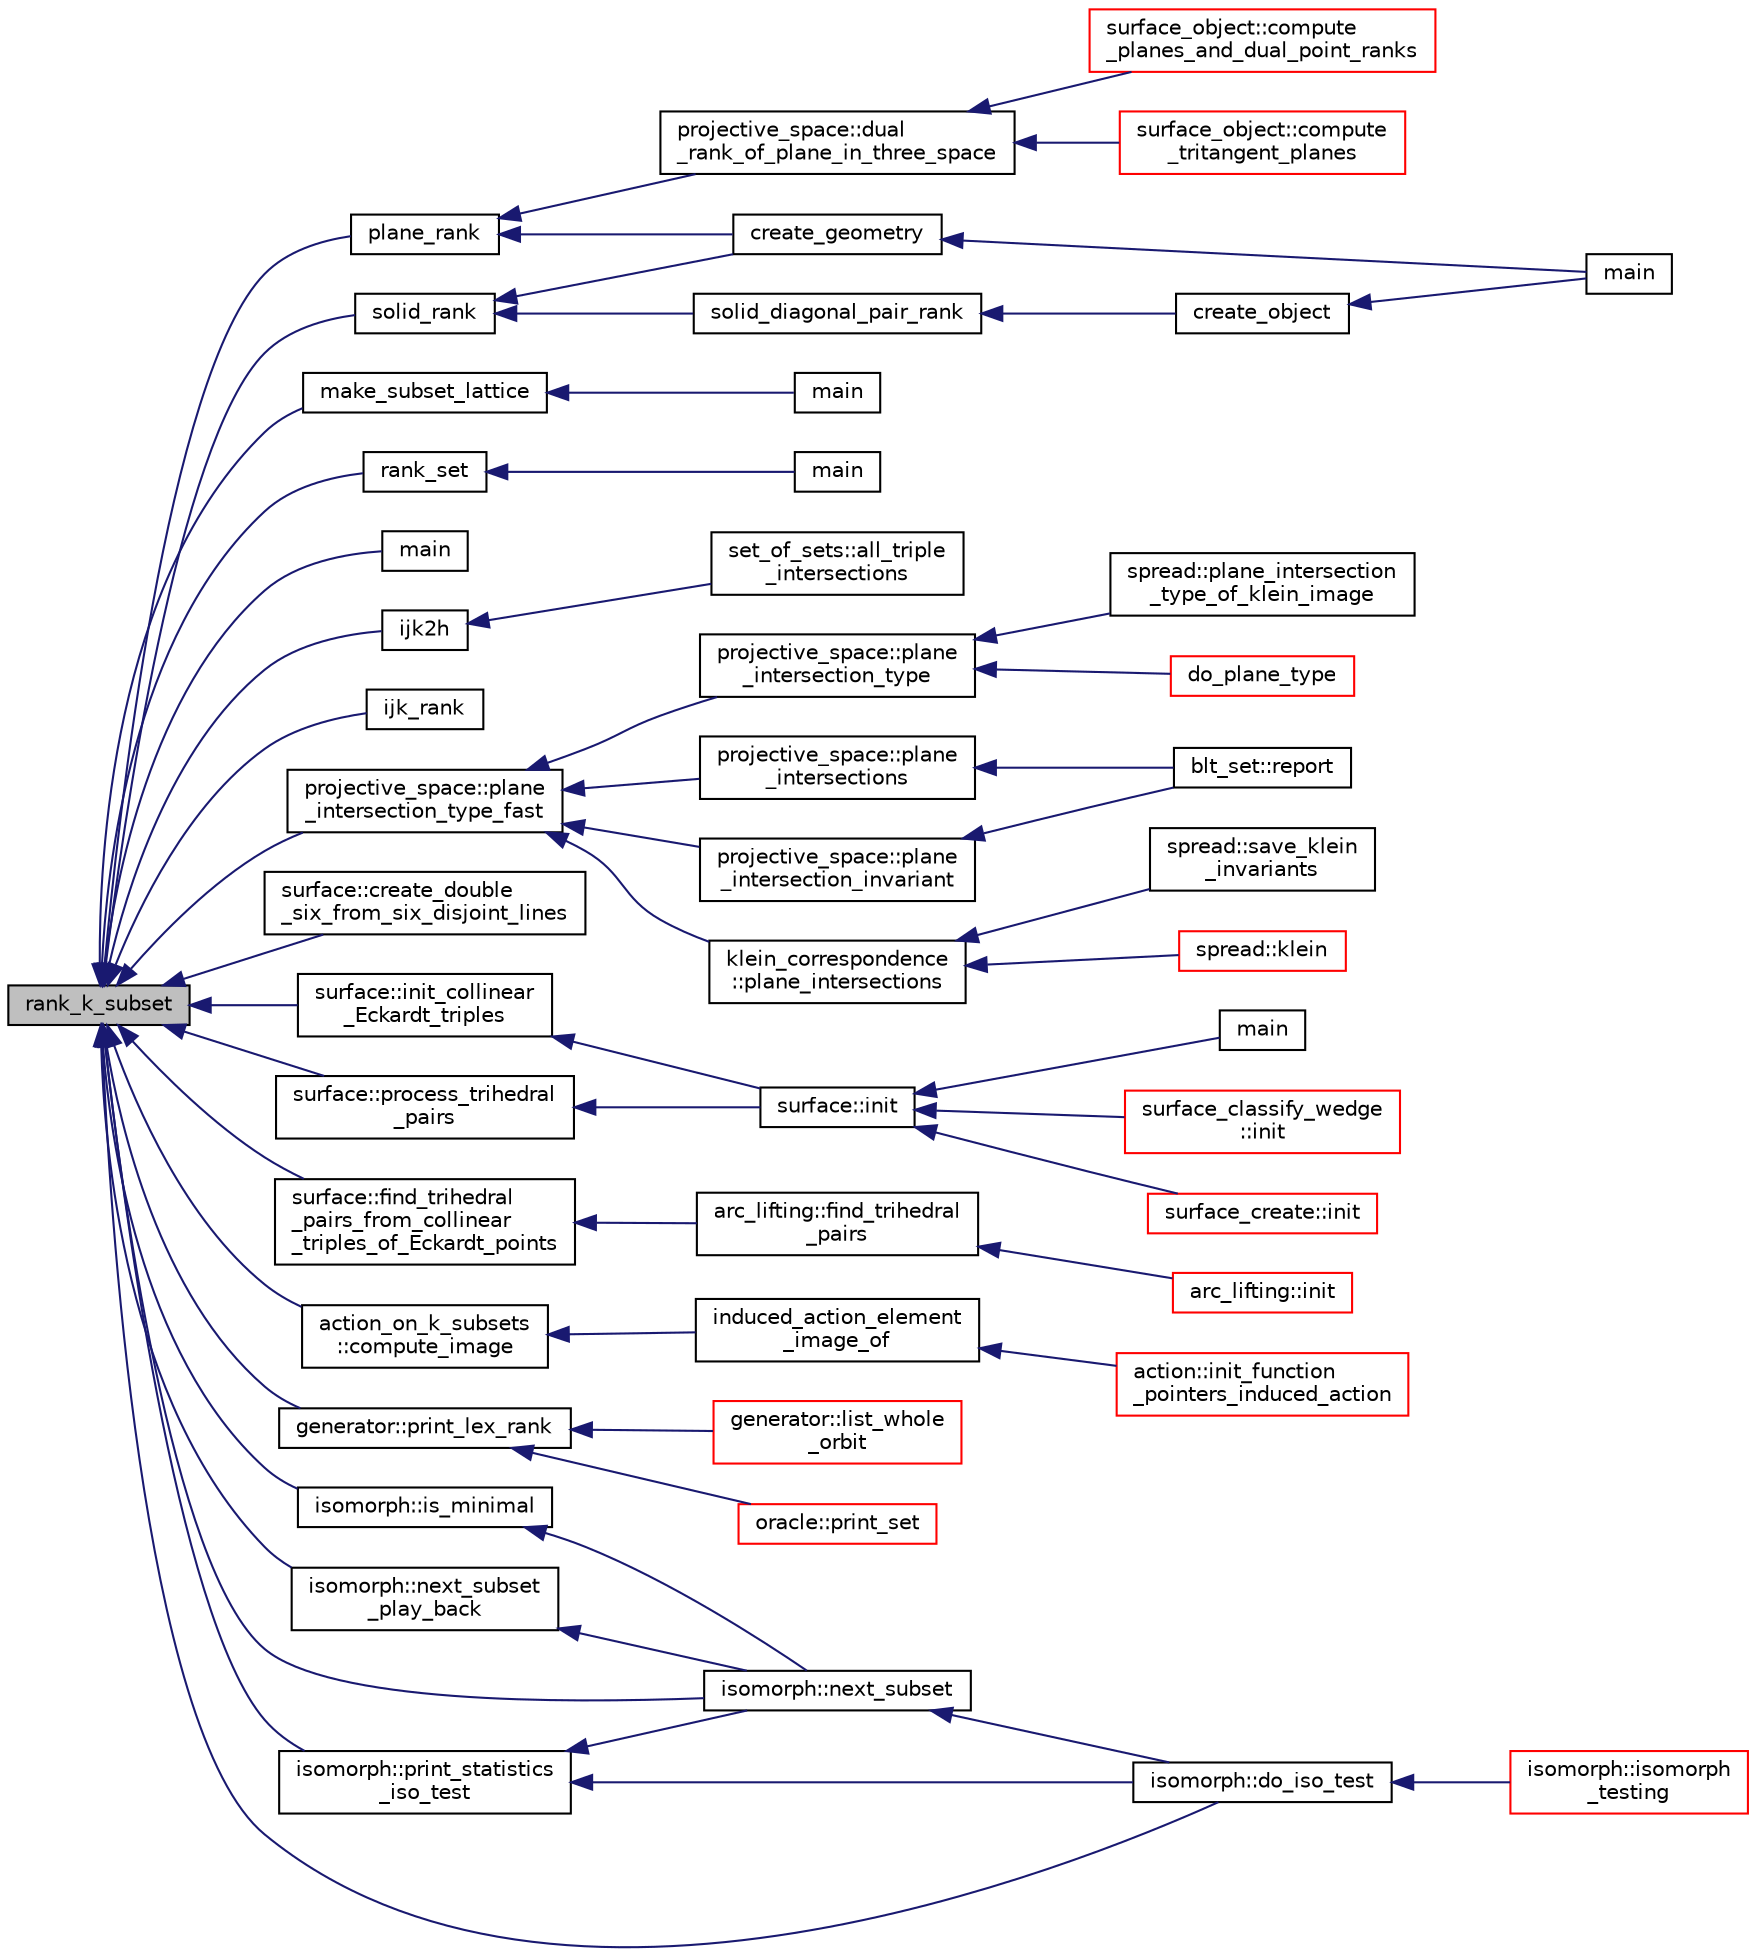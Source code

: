 digraph "rank_k_subset"
{
  edge [fontname="Helvetica",fontsize="10",labelfontname="Helvetica",labelfontsize="10"];
  node [fontname="Helvetica",fontsize="10",shape=record];
  rankdir="LR";
  Node3513 [label="rank_k_subset",height=0.2,width=0.4,color="black", fillcolor="grey75", style="filled", fontcolor="black"];
  Node3513 -> Node3514 [dir="back",color="midnightblue",fontsize="10",style="solid",fontname="Helvetica"];
  Node3514 [label="plane_rank",height=0.2,width=0.4,color="black", fillcolor="white", style="filled",URL="$de/d10/hamming_8_c.html#acfecf66be342ea15d6ee6117385e506e"];
  Node3514 -> Node3515 [dir="back",color="midnightblue",fontsize="10",style="solid",fontname="Helvetica"];
  Node3515 [label="create_geometry",height=0.2,width=0.4,color="black", fillcolor="white", style="filled",URL="$de/d10/hamming_8_c.html#abb255fb19bad84799f04dcf4ffddb57b"];
  Node3515 -> Node3516 [dir="back",color="midnightblue",fontsize="10",style="solid",fontname="Helvetica"];
  Node3516 [label="main",height=0.2,width=0.4,color="black", fillcolor="white", style="filled",URL="$de/d10/hamming_8_c.html#a3c04138a5bfe5d72780bb7e82a18e627"];
  Node3514 -> Node3517 [dir="back",color="midnightblue",fontsize="10",style="solid",fontname="Helvetica"];
  Node3517 [label="projective_space::dual\l_rank_of_plane_in_three_space",height=0.2,width=0.4,color="black", fillcolor="white", style="filled",URL="$d2/d17/classprojective__space.html#aec560e1265b1b700f47c369c4df07c7c"];
  Node3517 -> Node3518 [dir="back",color="midnightblue",fontsize="10",style="solid",fontname="Helvetica"];
  Node3518 [label="surface_object::compute\l_tritangent_planes",height=0.2,width=0.4,color="red", fillcolor="white", style="filled",URL="$df/df8/classsurface__object.html#ae6d924af993146400e0e484e41def0ab"];
  Node3517 -> Node3531 [dir="back",color="midnightblue",fontsize="10",style="solid",fontname="Helvetica"];
  Node3531 [label="surface_object::compute\l_planes_and_dual_point_ranks",height=0.2,width=0.4,color="red", fillcolor="white", style="filled",URL="$df/df8/classsurface__object.html#a76f0933eada8322819007fb8670db6ee"];
  Node3513 -> Node3532 [dir="back",color="midnightblue",fontsize="10",style="solid",fontname="Helvetica"];
  Node3532 [label="solid_rank",height=0.2,width=0.4,color="black", fillcolor="white", style="filled",URL="$de/d10/hamming_8_c.html#ab38ee82dcc42663cf6693b24cb65c823"];
  Node3532 -> Node3515 [dir="back",color="midnightblue",fontsize="10",style="solid",fontname="Helvetica"];
  Node3532 -> Node3533 [dir="back",color="midnightblue",fontsize="10",style="solid",fontname="Helvetica"];
  Node3533 [label="solid_diagonal_pair_rank",height=0.2,width=0.4,color="black", fillcolor="white", style="filled",URL="$de/d10/hamming_8_c.html#a2e8b2e1c3009d80a56f3b7ef448baccf"];
  Node3533 -> Node3534 [dir="back",color="midnightblue",fontsize="10",style="solid",fontname="Helvetica"];
  Node3534 [label="create_object",height=0.2,width=0.4,color="black", fillcolor="white", style="filled",URL="$de/d10/hamming_8_c.html#a290a0a0fa4965131997904ad9fe1840b"];
  Node3534 -> Node3516 [dir="back",color="midnightblue",fontsize="10",style="solid",fontname="Helvetica"];
  Node3513 -> Node3535 [dir="back",color="midnightblue",fontsize="10",style="solid",fontname="Helvetica"];
  Node3535 [label="make_subset_lattice",height=0.2,width=0.4,color="black", fillcolor="white", style="filled",URL="$da/d78/poset__of__subsets_8_c.html#a9dc920908674ae38d5c24d78f5566e34"];
  Node3535 -> Node3536 [dir="back",color="midnightblue",fontsize="10",style="solid",fontname="Helvetica"];
  Node3536 [label="main",height=0.2,width=0.4,color="black", fillcolor="white", style="filled",URL="$da/d78/poset__of__subsets_8_c.html#a3c04138a5bfe5d72780bb7e82a18e627"];
  Node3513 -> Node3537 [dir="back",color="midnightblue",fontsize="10",style="solid",fontname="Helvetica"];
  Node3537 [label="rank_set",height=0.2,width=0.4,color="black", fillcolor="white", style="filled",URL="$d5/d3f/test_8_c.html#a350aa48203a918c614ede2fc64837086"];
  Node3537 -> Node3538 [dir="back",color="midnightblue",fontsize="10",style="solid",fontname="Helvetica"];
  Node3538 [label="main",height=0.2,width=0.4,color="black", fillcolor="white", style="filled",URL="$d5/d3f/test_8_c.html#a3c04138a5bfe5d72780bb7e82a18e627"];
  Node3513 -> Node3539 [dir="back",color="midnightblue",fontsize="10",style="solid",fontname="Helvetica"];
  Node3539 [label="main",height=0.2,width=0.4,color="black", fillcolor="white", style="filled",URL="$d0/dfc/transpose_8_c.html#a217dbf8b442f20279ea00b898af96f52"];
  Node3513 -> Node3540 [dir="back",color="midnightblue",fontsize="10",style="solid",fontname="Helvetica"];
  Node3540 [label="ijk2h",height=0.2,width=0.4,color="black", fillcolor="white", style="filled",URL="$d2/d23/combinatorics_8h.html#a67822b1fdcfa29edee752c89841f9eca"];
  Node3540 -> Node3541 [dir="back",color="midnightblue",fontsize="10",style="solid",fontname="Helvetica"];
  Node3541 [label="set_of_sets::all_triple\l_intersections",height=0.2,width=0.4,color="black", fillcolor="white", style="filled",URL="$da/dd6/classset__of__sets.html#aec727ebd1a06dfa3307b07179770d4bf"];
  Node3513 -> Node3542 [dir="back",color="midnightblue",fontsize="10",style="solid",fontname="Helvetica"];
  Node3542 [label="ijk_rank",height=0.2,width=0.4,color="black", fillcolor="white", style="filled",URL="$d3/d00/inc__gen__global_8_c.html#a856dbf62fd4c610b34160fa60b87a40f"];
  Node3513 -> Node3543 [dir="back",color="midnightblue",fontsize="10",style="solid",fontname="Helvetica"];
  Node3543 [label="projective_space::plane\l_intersection_type_fast",height=0.2,width=0.4,color="black", fillcolor="white", style="filled",URL="$d2/d17/classprojective__space.html#ac67be7eb594ae22dc8f1e5235f341d2d"];
  Node3543 -> Node3544 [dir="back",color="midnightblue",fontsize="10",style="solid",fontname="Helvetica"];
  Node3544 [label="klein_correspondence\l::plane_intersections",height=0.2,width=0.4,color="black", fillcolor="white", style="filled",URL="$d7/d99/classklein__correspondence.html#a561aa0d3a66d19a10f9945561a5880b5"];
  Node3544 -> Node3545 [dir="back",color="midnightblue",fontsize="10",style="solid",fontname="Helvetica"];
  Node3545 [label="spread::save_klein\l_invariants",height=0.2,width=0.4,color="black", fillcolor="white", style="filled",URL="$da/dc1/classspread.html#af3b0d52e28dec3d6b495e79fcee88a29"];
  Node3544 -> Node3546 [dir="back",color="midnightblue",fontsize="10",style="solid",fontname="Helvetica"];
  Node3546 [label="spread::klein",height=0.2,width=0.4,color="red", fillcolor="white", style="filled",URL="$da/dc1/classspread.html#a5deb643e8dd301ca92d96d409e85c6aa"];
  Node3543 -> Node3549 [dir="back",color="midnightblue",fontsize="10",style="solid",fontname="Helvetica"];
  Node3549 [label="projective_space::plane\l_intersection_invariant",height=0.2,width=0.4,color="black", fillcolor="white", style="filled",URL="$d2/d17/classprojective__space.html#ae4ac1e0ff5c8c72ddb504b8931a43e79"];
  Node3549 -> Node3550 [dir="back",color="midnightblue",fontsize="10",style="solid",fontname="Helvetica"];
  Node3550 [label="blt_set::report",height=0.2,width=0.4,color="black", fillcolor="white", style="filled",URL="$d1/d3d/classblt__set.html#a6b19f88bd2b92ebfba7e7c362eb9065c"];
  Node3543 -> Node3551 [dir="back",color="midnightblue",fontsize="10",style="solid",fontname="Helvetica"];
  Node3551 [label="projective_space::plane\l_intersection_type",height=0.2,width=0.4,color="black", fillcolor="white", style="filled",URL="$d2/d17/classprojective__space.html#a56e1a6fec768ec2e052bf609872e229b"];
  Node3551 -> Node3552 [dir="back",color="midnightblue",fontsize="10",style="solid",fontname="Helvetica"];
  Node3552 [label="do_plane_type",height=0.2,width=0.4,color="red", fillcolor="white", style="filled",URL="$d4/d67/geometry_8h.html#a886f1d0c92a60be97721430f1b10b2ac"];
  Node3551 -> Node3554 [dir="back",color="midnightblue",fontsize="10",style="solid",fontname="Helvetica"];
  Node3554 [label="spread::plane_intersection\l_type_of_klein_image",height=0.2,width=0.4,color="black", fillcolor="white", style="filled",URL="$da/dc1/classspread.html#af24965c92b11f083efef562901770e17"];
  Node3543 -> Node3555 [dir="back",color="midnightblue",fontsize="10",style="solid",fontname="Helvetica"];
  Node3555 [label="projective_space::plane\l_intersections",height=0.2,width=0.4,color="black", fillcolor="white", style="filled",URL="$d2/d17/classprojective__space.html#a22f16785983fa60d7c91051e54cd7e7b"];
  Node3555 -> Node3550 [dir="back",color="midnightblue",fontsize="10",style="solid",fontname="Helvetica"];
  Node3513 -> Node3556 [dir="back",color="midnightblue",fontsize="10",style="solid",fontname="Helvetica"];
  Node3556 [label="surface::create_double\l_six_from_six_disjoint_lines",height=0.2,width=0.4,color="black", fillcolor="white", style="filled",URL="$d5/d88/classsurface.html#a4c44f0a33d709edee71537547880dd87"];
  Node3513 -> Node3557 [dir="back",color="midnightblue",fontsize="10",style="solid",fontname="Helvetica"];
  Node3557 [label="surface::process_trihedral\l_pairs",height=0.2,width=0.4,color="black", fillcolor="white", style="filled",URL="$d5/d88/classsurface.html#a94cd90088cd556805d058d0a72c2f372"];
  Node3557 -> Node3558 [dir="back",color="midnightblue",fontsize="10",style="solid",fontname="Helvetica"];
  Node3558 [label="surface::init",height=0.2,width=0.4,color="black", fillcolor="white", style="filled",URL="$d5/d88/classsurface.html#a90570b0ca6ab02988159f2c40cb27308"];
  Node3558 -> Node3525 [dir="back",color="midnightblue",fontsize="10",style="solid",fontname="Helvetica"];
  Node3525 [label="main",height=0.2,width=0.4,color="black", fillcolor="white", style="filled",URL="$d6/dc3/arc__lifting__main_8_c.html#a217dbf8b442f20279ea00b898af96f52"];
  Node3558 -> Node3559 [dir="back",color="midnightblue",fontsize="10",style="solid",fontname="Helvetica"];
  Node3559 [label="surface_classify_wedge\l::init",height=0.2,width=0.4,color="red", fillcolor="white", style="filled",URL="$d7/d5c/classsurface__classify__wedge.html#a43302106663b307aa8274a5112a7010a"];
  Node3558 -> Node3560 [dir="back",color="midnightblue",fontsize="10",style="solid",fontname="Helvetica"];
  Node3560 [label="surface_create::init",height=0.2,width=0.4,color="red", fillcolor="white", style="filled",URL="$de/da4/classsurface__create.html#ab0db5c12825f778e3caf8aa4da02eb06"];
  Node3513 -> Node3561 [dir="back",color="midnightblue",fontsize="10",style="solid",fontname="Helvetica"];
  Node3561 [label="surface::init_collinear\l_Eckardt_triples",height=0.2,width=0.4,color="black", fillcolor="white", style="filled",URL="$d5/d88/classsurface.html#a7b53d7cad5ba4901e57cac31a364ac47"];
  Node3561 -> Node3558 [dir="back",color="midnightblue",fontsize="10",style="solid",fontname="Helvetica"];
  Node3513 -> Node3562 [dir="back",color="midnightblue",fontsize="10",style="solid",fontname="Helvetica"];
  Node3562 [label="surface::find_trihedral\l_pairs_from_collinear\l_triples_of_Eckardt_points",height=0.2,width=0.4,color="black", fillcolor="white", style="filled",URL="$d5/d88/classsurface.html#ae321c6ed8608a8e87d579fe1f5689f35"];
  Node3562 -> Node3563 [dir="back",color="midnightblue",fontsize="10",style="solid",fontname="Helvetica"];
  Node3563 [label="arc_lifting::find_trihedral\l_pairs",height=0.2,width=0.4,color="black", fillcolor="white", style="filled",URL="$dc/db7/classarc__lifting.html#a04b276087c97becd9a4e208ea7ec45fe"];
  Node3563 -> Node3564 [dir="back",color="midnightblue",fontsize="10",style="solid",fontname="Helvetica"];
  Node3564 [label="arc_lifting::init",height=0.2,width=0.4,color="red", fillcolor="white", style="filled",URL="$dc/db7/classarc__lifting.html#a11fc382addd05e0bbe8b0b44dcd4c55e"];
  Node3513 -> Node3569 [dir="back",color="midnightblue",fontsize="10",style="solid",fontname="Helvetica"];
  Node3569 [label="action_on_k_subsets\l::compute_image",height=0.2,width=0.4,color="black", fillcolor="white", style="filled",URL="$d3/d04/classaction__on__k__subsets.html#ac29797ac5bdc7845956370d76d4839b7"];
  Node3569 -> Node3570 [dir="back",color="midnightblue",fontsize="10",style="solid",fontname="Helvetica"];
  Node3570 [label="induced_action_element\l_image_of",height=0.2,width=0.4,color="black", fillcolor="white", style="filled",URL="$d3/d27/interface_8_c.html#a821850d6c3988dd122de0489cd36f0f0"];
  Node3570 -> Node3571 [dir="back",color="midnightblue",fontsize="10",style="solid",fontname="Helvetica"];
  Node3571 [label="action::init_function\l_pointers_induced_action",height=0.2,width=0.4,color="red", fillcolor="white", style="filled",URL="$d2/d86/classaction.html#a3b9287d084b24f7a3b9532a7589c58de"];
  Node3513 -> Node3770 [dir="back",color="midnightblue",fontsize="10",style="solid",fontname="Helvetica"];
  Node3770 [label="generator::print_lex_rank",height=0.2,width=0.4,color="black", fillcolor="white", style="filled",URL="$d7/d73/classgenerator.html#ab89ba2cf2329ea137bcab9b5f38e9595"];
  Node3770 -> Node3744 [dir="back",color="midnightblue",fontsize="10",style="solid",fontname="Helvetica"];
  Node3744 [label="generator::list_whole\l_orbit",height=0.2,width=0.4,color="red", fillcolor="white", style="filled",URL="$d7/d73/classgenerator.html#aa102d1c1e32f0cd1dafeab1e0d1c18c1"];
  Node3770 -> Node3771 [dir="back",color="midnightblue",fontsize="10",style="solid",fontname="Helvetica"];
  Node3771 [label="oracle::print_set",height=0.2,width=0.4,color="red", fillcolor="white", style="filled",URL="$d7/da7/classoracle.html#ad61bc9aa21c6a21da3845c83450faedc"];
  Node3513 -> Node3784 [dir="back",color="midnightblue",fontsize="10",style="solid",fontname="Helvetica"];
  Node3784 [label="isomorph::next_subset\l_play_back",height=0.2,width=0.4,color="black", fillcolor="white", style="filled",URL="$d3/d5f/classisomorph.html#afd05a10153c30593750a6ca7812682d2"];
  Node3784 -> Node3785 [dir="back",color="midnightblue",fontsize="10",style="solid",fontname="Helvetica"];
  Node3785 [label="isomorph::next_subset",height=0.2,width=0.4,color="black", fillcolor="white", style="filled",URL="$d3/d5f/classisomorph.html#a9e5876d214f75b10f9b301115ed80002"];
  Node3785 -> Node3714 [dir="back",color="midnightblue",fontsize="10",style="solid",fontname="Helvetica"];
  Node3714 [label="isomorph::do_iso_test",height=0.2,width=0.4,color="black", fillcolor="white", style="filled",URL="$d3/d5f/classisomorph.html#a51fc3bf5cc3a99282a489b2df37ee24e"];
  Node3714 -> Node3715 [dir="back",color="midnightblue",fontsize="10",style="solid",fontname="Helvetica"];
  Node3715 [label="isomorph::isomorph\l_testing",height=0.2,width=0.4,color="red", fillcolor="white", style="filled",URL="$d3/d5f/classisomorph.html#ad7945ec94ba0ba16953482edfaa4da6e"];
  Node3513 -> Node3714 [dir="back",color="midnightblue",fontsize="10",style="solid",fontname="Helvetica"];
  Node3513 -> Node3785 [dir="back",color="midnightblue",fontsize="10",style="solid",fontname="Helvetica"];
  Node3513 -> Node3786 [dir="back",color="midnightblue",fontsize="10",style="solid",fontname="Helvetica"];
  Node3786 [label="isomorph::is_minimal",height=0.2,width=0.4,color="black", fillcolor="white", style="filled",URL="$d3/d5f/classisomorph.html#a99d321a02825c08837425be0c555a0c7"];
  Node3786 -> Node3785 [dir="back",color="midnightblue",fontsize="10",style="solid",fontname="Helvetica"];
  Node3513 -> Node3787 [dir="back",color="midnightblue",fontsize="10",style="solid",fontname="Helvetica"];
  Node3787 [label="isomorph::print_statistics\l_iso_test",height=0.2,width=0.4,color="black", fillcolor="white", style="filled",URL="$d3/d5f/classisomorph.html#a92a0591020464dd4974d2b17f7be862b"];
  Node3787 -> Node3714 [dir="back",color="midnightblue",fontsize="10",style="solid",fontname="Helvetica"];
  Node3787 -> Node3785 [dir="back",color="midnightblue",fontsize="10",style="solid",fontname="Helvetica"];
}

